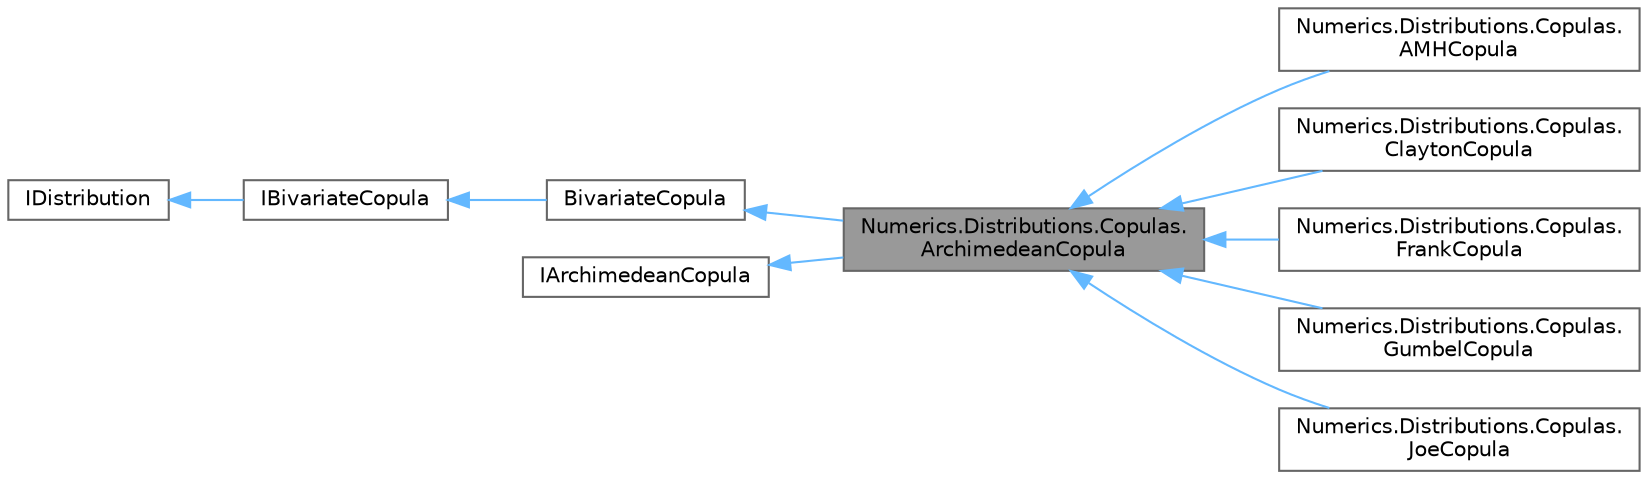 digraph "Numerics.Distributions.Copulas.ArchimedeanCopula"
{
 // LATEX_PDF_SIZE
  bgcolor="transparent";
  edge [fontname=Helvetica,fontsize=10,labelfontname=Helvetica,labelfontsize=10];
  node [fontname=Helvetica,fontsize=10,shape=box,height=0.2,width=0.4];
  rankdir="LR";
  Node1 [id="Node000001",label="Numerics.Distributions.Copulas.\lArchimedeanCopula",height=0.2,width=0.4,color="gray40", fillcolor="grey60", style="filled", fontcolor="black",tooltip="Declares common functionality of all Archimedean Copulas."];
  Node2 -> Node1 [id="edge1_Node000001_Node000002",dir="back",color="steelblue1",style="solid",tooltip=" "];
  Node2 [id="Node000002",label="BivariateCopula",height=0.2,width=0.4,color="gray40", fillcolor="white", style="filled",URL="$class_numerics_1_1_distributions_1_1_copulas_1_1_bivariate_copula.html",tooltip="Declares common functionality of all Bivariate Copulas."];
  Node3 -> Node2 [id="edge2_Node000002_Node000003",dir="back",color="steelblue1",style="solid",tooltip=" "];
  Node3 [id="Node000003",label="IBivariateCopula",height=0.2,width=0.4,color="gray40", fillcolor="white", style="filled",URL="$interface_numerics_1_1_distributions_1_1_copulas_1_1_i_bivariate_copula.html",tooltip="Interface for Copula Joint Distributions."];
  Node4 -> Node3 [id="edge3_Node000003_Node000004",dir="back",color="steelblue1",style="solid",tooltip=" "];
  Node4 [id="Node000004",label="IDistribution",height=0.2,width=0.4,color="gray40", fillcolor="white", style="filled",URL="$interface_numerics_1_1_distributions_1_1_i_distribution.html",tooltip="Simple Distribution Interface."];
  Node5 -> Node1 [id="edge4_Node000001_Node000005",dir="back",color="steelblue1",style="solid",tooltip=" "];
  Node5 [id="Node000005",label="IArchimedeanCopula",height=0.2,width=0.4,color="gray40", fillcolor="white", style="filled",URL="$interface_numerics_1_1_distributions_1_1_copulas_1_1_i_archimedean_copula.html",tooltip="An interface for Archimedean Copulas."];
  Node1 -> Node6 [id="edge5_Node000001_Node000006",dir="back",color="steelblue1",style="solid",tooltip=" "];
  Node6 [id="Node000006",label="Numerics.Distributions.Copulas.\lAMHCopula",height=0.2,width=0.4,color="gray40", fillcolor="white", style="filled",URL="$class_numerics_1_1_distributions_1_1_copulas_1_1_a_m_h_copula.html",tooltip="The Ali-Mikhail-Haq (AHM) copula."];
  Node1 -> Node7 [id="edge6_Node000001_Node000007",dir="back",color="steelblue1",style="solid",tooltip=" "];
  Node7 [id="Node000007",label="Numerics.Distributions.Copulas.\lClaytonCopula",height=0.2,width=0.4,color="gray40", fillcolor="white", style="filled",URL="$class_numerics_1_1_distributions_1_1_copulas_1_1_clayton_copula.html",tooltip="The Clayton copula."];
  Node1 -> Node8 [id="edge7_Node000001_Node000008",dir="back",color="steelblue1",style="solid",tooltip=" "];
  Node8 [id="Node000008",label="Numerics.Distributions.Copulas.\lFrankCopula",height=0.2,width=0.4,color="gray40", fillcolor="white", style="filled",URL="$class_numerics_1_1_distributions_1_1_copulas_1_1_frank_copula.html",tooltip="The Frank copula."];
  Node1 -> Node9 [id="edge8_Node000001_Node000009",dir="back",color="steelblue1",style="solid",tooltip=" "];
  Node9 [id="Node000009",label="Numerics.Distributions.Copulas.\lGumbelCopula",height=0.2,width=0.4,color="gray40", fillcolor="white", style="filled",URL="$class_numerics_1_1_distributions_1_1_copulas_1_1_gumbel_copula.html",tooltip="The Gumbel copula. Sometimes referred to as Gumbel-Hougaard copula."];
  Node1 -> Node10 [id="edge9_Node000001_Node000010",dir="back",color="steelblue1",style="solid",tooltip=" "];
  Node10 [id="Node000010",label="Numerics.Distributions.Copulas.\lJoeCopula",height=0.2,width=0.4,color="gray40", fillcolor="white", style="filled",URL="$class_numerics_1_1_distributions_1_1_copulas_1_1_joe_copula.html",tooltip="The Joe copula."];
}
